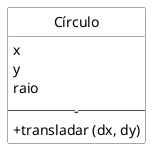 @startuml mod02ima03
hide circle
hide methods
hide empty members

skinparam class {
    BackgroundColor White
    ArrowColor Black
    BorderColor #505050
}
skinparam classAttributeIconSize 0
class "Círculo" as ce
ce :  x 
ce :  y 
ce :  raio
ce : -----
ce : + transladar (dx, dy)
@enduml